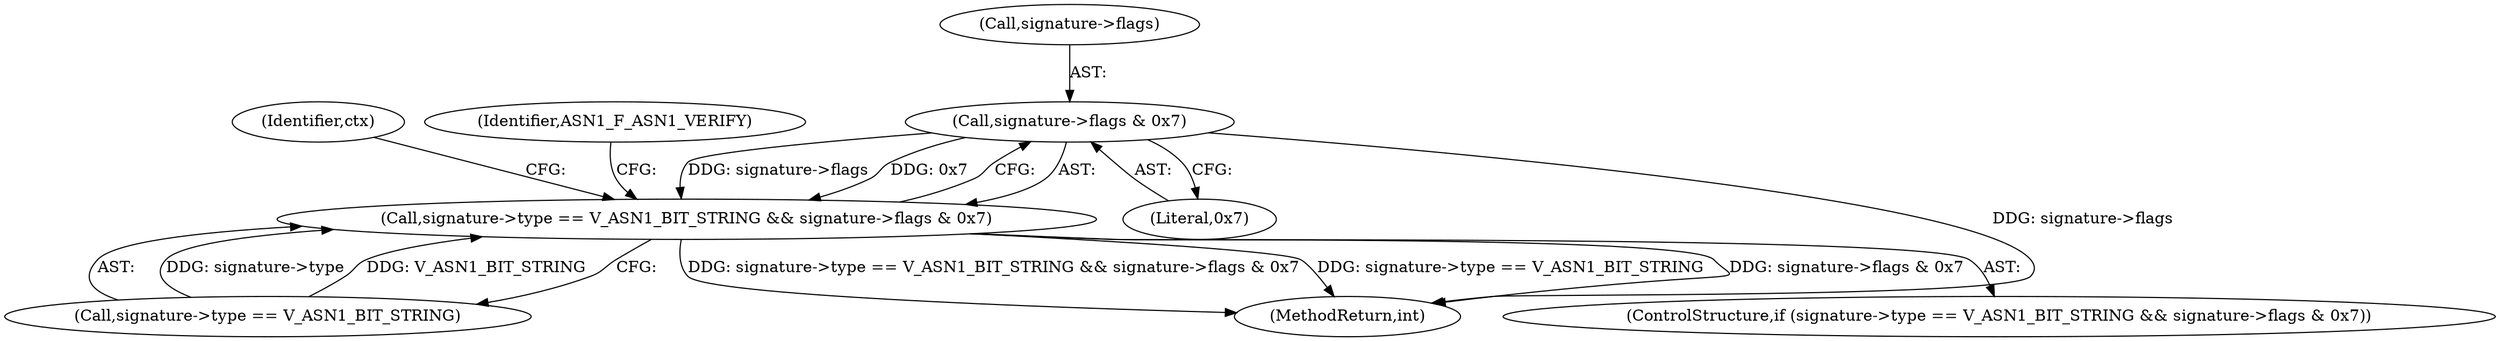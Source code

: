 digraph "0_openssl_684400ce192dac51df3d3e92b61830a6ef90be3e@pointer" {
"1000142" [label="(Call,signature->flags & 0x7)"];
"1000136" [label="(Call,signature->type == V_ASN1_BIT_STRING && signature->flags & 0x7)"];
"1000146" [label="(Literal,0x7)"];
"1000334" [label="(MethodReturn,int)"];
"1000137" [label="(Call,signature->type == V_ASN1_BIT_STRING)"];
"1000142" [label="(Call,signature->flags & 0x7)"];
"1000156" [label="(Identifier,ctx)"];
"1000136" [label="(Call,signature->type == V_ASN1_BIT_STRING && signature->flags & 0x7)"];
"1000149" [label="(Identifier,ASN1_F_ASN1_VERIFY)"];
"1000135" [label="(ControlStructure,if (signature->type == V_ASN1_BIT_STRING && signature->flags & 0x7))"];
"1000143" [label="(Call,signature->flags)"];
"1000142" -> "1000136"  [label="AST: "];
"1000142" -> "1000146"  [label="CFG: "];
"1000143" -> "1000142"  [label="AST: "];
"1000146" -> "1000142"  [label="AST: "];
"1000136" -> "1000142"  [label="CFG: "];
"1000142" -> "1000334"  [label="DDG: signature->flags"];
"1000142" -> "1000136"  [label="DDG: signature->flags"];
"1000142" -> "1000136"  [label="DDG: 0x7"];
"1000136" -> "1000135"  [label="AST: "];
"1000136" -> "1000137"  [label="CFG: "];
"1000137" -> "1000136"  [label="AST: "];
"1000149" -> "1000136"  [label="CFG: "];
"1000156" -> "1000136"  [label="CFG: "];
"1000136" -> "1000334"  [label="DDG: signature->flags & 0x7"];
"1000136" -> "1000334"  [label="DDG: signature->type == V_ASN1_BIT_STRING && signature->flags & 0x7"];
"1000136" -> "1000334"  [label="DDG: signature->type == V_ASN1_BIT_STRING"];
"1000137" -> "1000136"  [label="DDG: signature->type"];
"1000137" -> "1000136"  [label="DDG: V_ASN1_BIT_STRING"];
}
